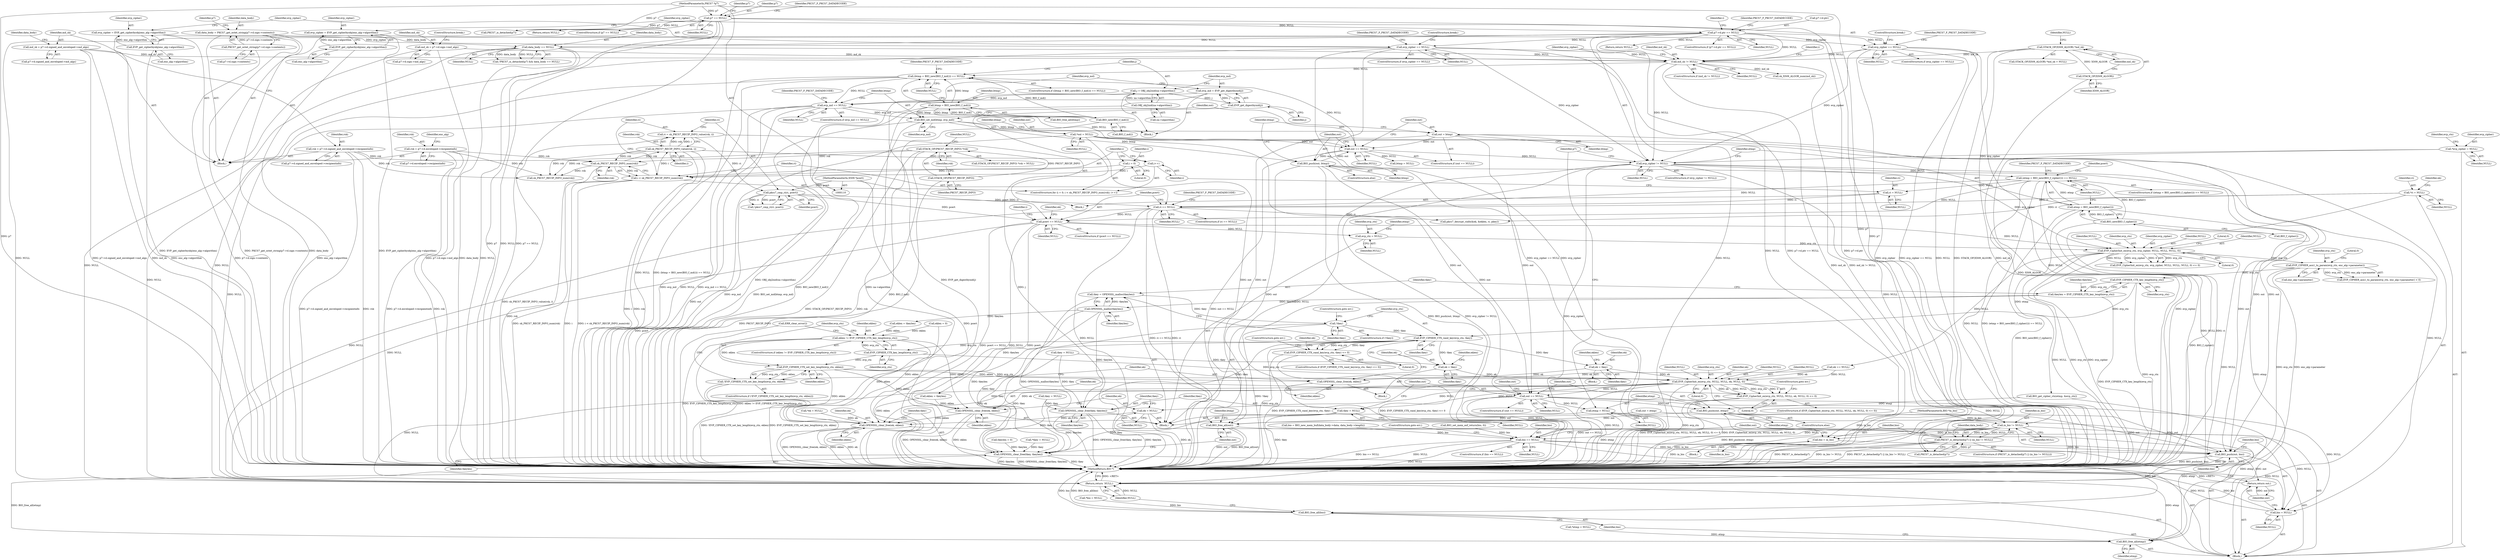digraph "0_openssl_59302b600e8d5b77ef144e447bb046fd7ab72686@API" {
"1000567" [label="(Call,tkey = OPENSSL_malloc(tkeylen))"];
"1000569" [label="(Call,OPENSSL_malloc(tkeylen))"];
"1000563" [label="(Call,tkeylen = EVP_CIPHER_CTX_key_length(evp_ctx))"];
"1000565" [label="(Call,EVP_CIPHER_CTX_key_length(evp_ctx))"];
"1000556" [label="(Call,EVP_CIPHER_asn1_to_param(evp_ctx, enc_alg->parameter))"];
"1000545" [label="(Call,EVP_CipherInit_ex(evp_ctx, evp_cipher, NULL, NULL, NULL, 0))"];
"1000536" [label="(Call,evp_ctx = NULL)"];
"1000490" [label="(Call,pcert == NULL)"];
"1000473" [label="(Call,pkcs7_cmp_ri(ri, pcert))"];
"1000466" [label="(Call,ri = sk_PKCS7_RECIP_INFO_value(rsk, i))"];
"1000468" [label="(Call,sk_PKCS7_RECIP_INFO_value(rsk, i))"];
"1000461" [label="(Call,sk_PKCS7_RECIP_INFO_num(rsk))"];
"1000314" [label="(Call,rsk = p7->d.enveloped->recipientinfo)"];
"1000159" [label="(Call,STACK_OF(PKCS7_RECIP_INFO) *rsk)"];
"1000160" [label="(Call,STACK_OF(PKCS7_RECIP_INFO))"];
"1000257" [label="(Call,rsk = p7->d.signed_and_enveloped->recipientinfo)"];
"1000459" [label="(Call,i < sk_PKCS7_RECIP_INFO_num(rsk))"];
"1000456" [label="(Call,i = 0)"];
"1000463" [label="(Call,i++)"];
"1000114" [label="(MethodParameterIn,X509 *pcert)"];
"1000481" [label="(Call,ri == NULL)"];
"1000165" [label="(Call,*ri = NULL)"];
"1000477" [label="(Call,ri = NULL)"];
"1000441" [label="(Call,(etmp = BIO_new(BIO_f_cipher())) == NULL)"];
"1000442" [label="(Call,etmp = BIO_new(BIO_f_cipher()))"];
"1000444" [label="(Call,BIO_new(BIO_f_cipher()))"];
"1000436" [label="(Call,evp_cipher != NULL)"];
"1000141" [label="(Call,*evp_cipher = NULL)"];
"1000304" [label="(Call,evp_cipher == NULL)"];
"1000297" [label="(Call,evp_cipher = EVP_get_cipherbyobj(enc_alg->algorithm))"];
"1000299" [label="(Call,EVP_get_cipherbyobj(enc_alg->algorithm))"];
"1000195" [label="(Call,p7->d.ptr == NULL)"];
"1000185" [label="(Call,p7 == NULL)"];
"1000111" [label="(MethodParameterIn,PKCS7 *p7)"];
"1000352" [label="(Call,evp_cipher == NULL)"];
"1000345" [label="(Call,evp_cipher = EVP_get_cipherbyobj(enc_alg->algorithm))"];
"1000347" [label="(Call,EVP_get_cipherbyobj(enc_alg->algorithm))"];
"1000367" [label="(Call,md_sk != NULL)"];
"1000266" [label="(Call,md_sk = p7->d.signed_and_enveloped->md_algs)"];
"1000153" [label="(Call,STACK_OF(X509_ALGOR) *md_sk)"];
"1000154" [label="(Call,STACK_OF(X509_ALGOR))"];
"1000246" [label="(Call,md_sk = p7->d.sign->md_algs)"];
"1000238" [label="(Call,data_body == NULL)"];
"1000223" [label="(Call,data_body = PKCS7_get_octet_string(p7->d.sign->contents))"];
"1000225" [label="(Call,PKCS7_get_octet_string(p7->d.sign->contents))"];
"1000422" [label="(Call,out == NULL)"];
"1000425" [label="(Call,out = btmp)"];
"1000418" [label="(Call,BIO_set_md(btmp, evp_md))"];
"1000389" [label="(Call,btmp = BIO_new(BIO_f_md()))"];
"1000391" [label="(Call,BIO_new(BIO_f_md()))"];
"1000410" [label="(Call,evp_md == NULL)"];
"1000405" [label="(Call,evp_md = EVP_get_digestbynid(j))"];
"1000407" [label="(Call,EVP_get_digestbynid(j))"];
"1000399" [label="(Call,j = OBJ_obj2nid(xa->algorithm))"];
"1000401" [label="(Call,OBJ_obj2nid(xa->algorithm))"];
"1000388" [label="(Call,(btmp = BIO_new(BIO_f_md())) == NULL)"];
"1000119" [label="(Call,*out = NULL)"];
"1000429" [label="(Call,BIO_push(out, btmp))"];
"1000572" [label="(Call,!tkey)"];
"1000577" [label="(Call,EVP_CIPHER_CTX_rand_key(evp_ctx, tkey))"];
"1000576" [label="(Call,EVP_CIPHER_CTX_rand_key(evp_ctx, tkey) <= 0)"];
"1000587" [label="(Call,ek = tkey)"];
"1000608" [label="(Call,OPENSSL_clear_free(ek, eklen))"];
"1000623" [label="(Call,EVP_CipherInit_ex(evp_ctx, NULL, NULL, ek, NULL, 0))"];
"1000622" [label="(Call,EVP_CipherInit_ex(evp_ctx, NULL, NULL, ek, NULL, 0) <= 0)"];
"1000632" [label="(Call,OPENSSL_clear_free(ek, eklen))"];
"1000709" [label="(Call,OPENSSL_clear_free(ek, eklen))"];
"1000635" [label="(Call,ek = NULL)"];
"1000641" [label="(Call,tkey = NULL)"];
"1000712" [label="(Call,OPENSSL_clear_free(tkey, tkeylen))"];
"1000645" [label="(Call,out == NULL)"];
"1000652" [label="(Call,BIO_push(out, etmp))"];
"1000700" [label="(Call,BIO_push(out, bio))"];
"1000706" [label="(Return,return out;)"];
"1000715" [label="(Call,BIO_free_all(out))"];
"1000655" [label="(Call,etmp = NULL)"];
"1000719" [label="(Call,BIO_free_all(etmp))"];
"1000662" [label="(Call,in_bio != NULL)"];
"1000659" [label="(Call,PKCS7_is_detached(p7) || (in_bio != NULL))"];
"1000666" [label="(Call,bio = in_bio)"];
"1000696" [label="(Call,bio == NULL)"];
"1000703" [label="(Call,bio = NULL)"];
"1000721" [label="(Call,BIO_free_all(bio))"];
"1000723" [label="(Return,return  NULL;)"];
"1000599" [label="(Call,EVP_CIPHER_CTX_key_length(evp_ctx))"];
"1000597" [label="(Call,eklen != EVP_CIPHER_CTX_key_length(evp_ctx))"];
"1000604" [label="(Call,EVP_CIPHER_CTX_set_key_length(evp_ctx, eklen))"];
"1000603" [label="(Call,!EVP_CIPHER_CTX_set_key_length(evp_ctx, eklen))"];
"1000611" [label="(Call,ek = tkey)"];
"1000638" [label="(Call,OPENSSL_clear_free(tkey, tkeylen))"];
"1000572" [label="(Call,!tkey)"];
"1000564" [label="(Identifier,tkeylen)"];
"1000714" [label="(Identifier,tkeylen)"];
"1000467" [label="(Identifier,ri)"];
"1000717" [label="(Call,BIO_free_all(btmp))"];
"1000486" [label="(Identifier,PKCS7_F_PKCS7_DATADECODE)"];
"1000445" [label="(Call,BIO_f_cipher())"];
"1000464" [label="(Identifier,i)"];
"1000315" [label="(Identifier,rsk)"];
"1000462" [label="(Identifier,rsk)"];
"1000258" [label="(Identifier,rsk)"];
"1000711" [label="(Identifier,eklen)"];
"1000646" [label="(Identifier,out)"];
"1000314" [label="(Call,rsk = p7->d.enveloped->recipientinfo)"];
"1000186" [label="(Identifier,p7)"];
"1000257" [label="(Call,rsk = p7->d.signed_and_enveloped->recipientinfo)"];
"1000422" [label="(Call,out == NULL)"];
"1000610" [label="(Identifier,eklen)"];
"1000373" [label="(Identifier,i)"];
"1000381" [label="(Block,)"];
"1000652" [label="(Call,BIO_push(out, etmp))"];
"1000661" [label="(Identifier,p7)"];
"1000696" [label="(Call,bio == NULL)"];
"1000141" [label="(Call,*evp_cipher = NULL)"];
"1000181" [label="(Call,tkeylen = 0)"];
"1000695" [label="(ControlStructure,if (bio == NULL))"];
"1000156" [label="(Identifier,md_sk)"];
"1000468" [label="(Call,sk_PKCS7_RECIP_INFO_value(rsk, i))"];
"1000636" [label="(Identifier,ek)"];
"1000479" [label="(Identifier,NULL)"];
"1000609" [label="(Identifier,ek)"];
"1000390" [label="(Identifier,btmp)"];
"1000548" [label="(Identifier,NULL)"];
"1000346" [label="(Identifier,evp_cipher)"];
"1000591" [label="(Identifier,eklen)"];
"1000460" [label="(Identifier,i)"];
"1000441" [label="(Call,(etmp = BIO_new(BIO_f_cipher())) == NULL)"];
"1000146" [label="(Identifier,evp_ctx)"];
"1000124" [label="(Identifier,btmp)"];
"1000664" [label="(Identifier,NULL)"];
"1000410" [label="(Call,evp_md == NULL)"];
"1000240" [label="(Identifier,NULL)"];
"1000402" [label="(Call,xa->algorithm)"];
"1000608" [label="(Call,OPENSSL_clear_free(ek, eklen))"];
"1000573" [label="(Identifier,tkey)"];
"1000461" [label="(Call,sk_PKCS7_RECIP_INFO_num(rsk))"];
"1000635" [label="(Call,ek = NULL)"];
"1000162" [label="(Identifier,rsk)"];
"1000724" [label="(Identifier,NULL)"];
"1000304" [label="(Call,evp_cipher == NULL)"];
"1000470" [label="(Identifier,i)"];
"1000620" [label="(Call,ERR_clear_error())"];
"1000587" [label="(Call,ek = tkey)"];
"1000426" [label="(Identifier,out)"];
"1000195" [label="(Call,p7->d.ptr == NULL)"];
"1000578" [label="(Identifier,evp_ctx)"];
"1000634" [label="(Identifier,eklen)"];
"1000115" [label="(Block,)"];
"1000537" [label="(Identifier,evp_ctx)"];
"1000154" [label="(Call,STACK_OF(X509_ALGOR))"];
"1000306" [label="(Identifier,NULL)"];
"1000463" [label="(Call,i++)"];
"1000571" [label="(ControlStructure,if (!tkey))"];
"1000114" [label="(MethodParameterIn,X509 *pcert)"];
"1000170" [label="(Identifier,ek)"];
"1000639" [label="(Identifier,tkey)"];
"1000647" [label="(Identifier,NULL)"];
"1000209" [label="(Identifier,i)"];
"1000234" [label="(Call,!PKCS7_is_detached(p7) && data_body == NULL)"];
"1000431" [label="(Identifier,btmp)"];
"1000709" [label="(Call,OPENSSL_clear_free(ek, eklen))"];
"1000581" [label="(ControlStructure,goto err;)"];
"1000352" [label="(Call,evp_cipher == NULL)"];
"1000236" [label="(Call,PKCS7_is_detached(p7))"];
"1000640" [label="(Identifier,tkeylen)"];
"1000456" [label="(Call,i = 0)"];
"1000568" [label="(Identifier,tkey)"];
"1000637" [label="(Identifier,NULL)"];
"1000597" [label="(Call,eklen != EVP_CIPHER_CTX_key_length(evp_ctx))"];
"1000247" [label="(Identifier,md_sk)"];
"1000649" [label="(Identifier,out)"];
"1000617" [label="(Call,tkey = NULL)"];
"1000401" [label="(Call,OBJ_obj2nid(xa->algorithm))"];
"1000473" [label="(Call,pkcs7_cmp_ri(ri, pcert))"];
"1000593" [label="(Call,tkey = NULL)"];
"1000700" [label="(Call,BIO_push(out, bio))"];
"1000367" [label="(Call,md_sk != NULL)"];
"1000446" [label="(Identifier,NULL)"];
"1000143" [label="(Identifier,NULL)"];
"1000297" [label="(Call,evp_cipher = EVP_get_cipherbyobj(enc_alg->algorithm))"];
"1000167" [label="(Identifier,NULL)"];
"1000120" [label="(Identifier,out)"];
"1000496" [label="(Identifier,i)"];
"1000483" [label="(Identifier,NULL)"];
"1000177" [label="(Call,eklen = 0)"];
"1000603" [label="(Call,!EVP_CIPHER_CTX_set_key_length(evp_ctx, eklen))"];
"1000206" [label="(Return,return NULL;)"];
"1000653" [label="(Identifier,out)"];
"1000458" [label="(Literal,0)"];
"1000248" [label="(Call,p7->d.sign->md_algs)"];
"1000605" [label="(Identifier,evp_ctx)"];
"1000443" [label="(Identifier,etmp)"];
"1000453" [label="(Identifier,pcert)"];
"1000719" [label="(Call,BIO_free_all(etmp))"];
"1000712" [label="(Call,OPENSSL_clear_free(tkey, tkeylen))"];
"1000432" [label="(Call,btmp = NULL)"];
"1000161" [label="(Identifier,PKCS7_RECIP_INFO)"];
"1000546" [label="(Identifier,evp_ctx)"];
"1000142" [label="(Identifier,evp_cipher)"];
"1000119" [label="(Call,*out = NULL)"];
"1000457" [label="(Identifier,i)"];
"1000406" [label="(Identifier,evp_md)"];
"1000309" [label="(Identifier,PKCS7_F_PKCS7_DATADECODE)"];
"1000160" [label="(Call,STACK_OF(PKCS7_RECIP_INFO))"];
"1000575" [label="(ControlStructure,if (EVP_CIPHER_CTX_rand_key(evp_ctx, tkey) <= 0))"];
"1000492" [label="(Identifier,NULL)"];
"1000626" [label="(Identifier,NULL)"];
"1000631" [label="(ControlStructure,goto err;)"];
"1000477" [label="(Call,ri = NULL)"];
"1000169" [label="(Call,*ek = NULL)"];
"1000557" [label="(Identifier,evp_ctx)"];
"1000707" [label="(Identifier,out)"];
"1000489" [label="(ControlStructure,if (pcert == NULL))"];
"1000544" [label="(Call,EVP_CipherInit_ex(evp_ctx, evp_cipher, NULL, NULL, NULL, 0) <= 0)"];
"1000433" [label="(Identifier,btmp)"];
"1000588" [label="(Identifier,ek)"];
"1000725" [label="(MethodReturn,BIO *)"];
"1000423" [label="(Identifier,out)"];
"1000407" [label="(Call,EVP_get_digestbynid(j))"];
"1000428" [label="(ControlStructure,else)"];
"1000400" [label="(Identifier,j)"];
"1000702" [label="(Identifier,bio)"];
"1000226" [label="(Call,p7->d.sign->contents)"];
"1000438" [label="(Identifier,NULL)"];
"1000547" [label="(Identifier,evp_cipher)"];
"1000614" [label="(Call,eklen = tkeylen)"];
"1000192" [label="(Return,return NULL;)"];
"1000642" [label="(Identifier,tkey)"];
"1000644" [label="(ControlStructure,if (out == NULL))"];
"1000558" [label="(Call,enc_alg->parameter)"];
"1000607" [label="(Block,)"];
"1000703" [label="(Call,bio = NULL)"];
"1000405" [label="(Call,evp_md = EVP_get_digestbynid(j))"];
"1000598" [label="(Identifier,eklen)"];
"1000624" [label="(Identifier,evp_ctx)"];
"1000351" [label="(ControlStructure,if (evp_cipher == NULL))"];
"1000425" [label="(Call,out = btmp)"];
"1000648" [label="(Call,out = etmp)"];
"1000436" [label="(Call,evp_cipher != NULL)"];
"1000444" [label="(Call,BIO_new(BIO_f_cipher()))"];
"1000348" [label="(Call,enc_alg->algorithm)"];
"1000658" [label="(ControlStructure,if (PKCS7_is_detached(p7) || (in_bio != NULL)))"];
"1000482" [label="(Identifier,ri)"];
"1000387" [label="(ControlStructure,if ((btmp = BIO_new(BIO_f_md())) == NULL))"];
"1000677" [label="(Call,bio = BIO_new_mem_buf(data_body->data, data_body->length))"];
"1000721" [label="(Call,BIO_free_all(bio))"];
"1000437" [label="(Identifier,evp_cipher)"];
"1000224" [label="(Identifier,data_body)"];
"1000490" [label="(Call,pcert == NULL)"];
"1000427" [label="(Identifier,btmp)"];
"1000491" [label="(Identifier,pcert)"];
"1000475" [label="(Identifier,pcert)"];
"1000345" [label="(Call,evp_cipher = EVP_get_cipherbyobj(enc_alg->algorithm))"];
"1000586" [label="(Block,)"];
"1000710" [label="(Identifier,ek)"];
"1000602" [label="(ControlStructure,if (!EVP_CIPHER_CTX_set_key_length(evp_ctx, eklen)))"];
"1000366" [label="(ControlStructure,if (md_sk != NULL))"];
"1000540" [label="(Identifier,etmp)"];
"1000360" [label="(ControlStructure,break;)"];
"1000622" [label="(Call,EVP_CipherInit_ex(evp_ctx, NULL, NULL, ek, NULL, 0) <= 0)"];
"1000666" [label="(Call,bio = in_bio)"];
"1000629" [label="(Literal,0)"];
"1000545" [label="(Call,EVP_CipherInit_ex(evp_ctx, evp_cipher, NULL, NULL, NULL, 0))"];
"1000600" [label="(Identifier,evp_ctx)"];
"1000303" [label="(ControlStructure,if (evp_cipher == NULL))"];
"1000157" [label="(Identifier,NULL)"];
"1000155" [label="(Identifier,X509_ALGOR)"];
"1000111" [label="(MethodParameterIn,PKCS7 *p7)"];
"1000204" [label="(Identifier,PKCS7_F_PKCS7_DATADECODE)"];
"1000604" [label="(Call,EVP_CIPHER_CTX_set_key_length(evp_ctx, eklen))"];
"1000305" [label="(Identifier,evp_cipher)"];
"1000190" [label="(Identifier,PKCS7_F_PKCS7_DATADECODE)"];
"1000474" [label="(Identifier,ri)"];
"1000480" [label="(ControlStructure,if (ri == NULL))"];
"1000538" [label="(Identifier,NULL)"];
"1000574" [label="(ControlStructure,goto err;)"];
"1000536" [label="(Call,evp_ctx = NULL)"];
"1000465" [label="(Block,)"];
"1000449" [label="(Identifier,PKCS7_F_PKCS7_DATADECODE)"];
"1000722" [label="(Identifier,bio)"];
"1000354" [label="(Identifier,NULL)"];
"1000299" [label="(Call,EVP_get_cipherbyobj(enc_alg->algorithm))"];
"1000393" [label="(Identifier,NULL)"];
"1000409" [label="(ControlStructure,if (evp_md == NULL))"];
"1000611" [label="(Call,ek = tkey)"];
"1000300" [label="(Call,enc_alg->algorithm)"];
"1000153" [label="(Call,STACK_OF(X509_ALGOR) *md_sk)"];
"1000621" [label="(ControlStructure,if (EVP_CipherInit_ex(evp_ctx, NULL, NULL, ek, NULL, 0) <= 0))"];
"1000656" [label="(Identifier,etmp)"];
"1000131" [label="(Call,*bio = NULL)"];
"1000567" [label="(Call,tkey = OPENSSL_malloc(tkeylen))"];
"1000539" [label="(Call,BIO_get_cipher_ctx(etmp, &evp_ctx))"];
"1000706" [label="(Return,return out;)"];
"1000421" [label="(ControlStructure,if (out == NULL))"];
"1000549" [label="(Identifier,NULL)"];
"1000127" [label="(Call,*etmp = NULL)"];
"1000699" [label="(ControlStructure,goto err;)"];
"1000613" [label="(Identifier,tkey)"];
"1000623" [label="(Call,EVP_CipherInit_ex(evp_ctx, NULL, NULL, ek, NULL, 0))"];
"1000655" [label="(Call,etmp = NULL)"];
"1000563" [label="(Call,tkeylen = EVP_CIPHER_CTX_key_length(evp_ctx))"];
"1000713" [label="(Identifier,tkey)"];
"1000347" [label="(Call,EVP_get_cipherbyobj(enc_alg->algorithm))"];
"1000665" [label="(Block,)"];
"1000692" [label="(Call,BIO_set_mem_eof_return(bio, 0))"];
"1000268" [label="(Call,p7->d.signed_and_enveloped->md_algs)"];
"1000368" [label="(Identifier,md_sk)"];
"1000408" [label="(Identifier,j)"];
"1000704" [label="(Identifier,bio)"];
"1000152" [label="(Call,STACK_OF(X509_ALGOR) *md_sk = NULL)"];
"1000715" [label="(Call,BIO_free_all(out))"];
"1000420" [label="(Identifier,evp_md)"];
"1000276" [label="(Identifier,data_body)"];
"1000657" [label="(Identifier,NULL)"];
"1000705" [label="(Identifier,NULL)"];
"1000663" [label="(Identifier,in_bio)"];
"1000259" [label="(Call,p7->d.signed_and_enveloped->recipientinfo)"];
"1000158" [label="(Call,STACK_OF(PKCS7_RECIP_INFO) *rsk = NULL)"];
"1000662" [label="(Call,in_bio != NULL)"];
"1000389" [label="(Call,btmp = BIO_new(BIO_f_md()))"];
"1000121" [label="(Identifier,NULL)"];
"1000579" [label="(Identifier,tkey)"];
"1000697" [label="(Identifier,bio)"];
"1000324" [label="(Identifier,enc_alg)"];
"1000569" [label="(Call,OPENSSL_malloc(tkeylen))"];
"1000369" [label="(Identifier,NULL)"];
"1000392" [label="(Call,BIO_f_md())"];
"1000612" [label="(Identifier,ek)"];
"1000439" [label="(Block,)"];
"1000481" [label="(Call,ri == NULL)"];
"1000641" [label="(Call,tkey = NULL)"];
"1000166" [label="(Identifier,ri)"];
"1000667" [label="(Identifier,bio)"];
"1000388" [label="(Call,(btmp = BIO_new(BIO_f_md())) == NULL)"];
"1000674" [label="(Identifier,data_body)"];
"1000596" [label="(ControlStructure,if (eklen != EVP_CIPHER_CTX_key_length(evp_ctx)))"];
"1000198" [label="(Identifier,p7)"];
"1000196" [label="(Call,p7->d.ptr)"];
"1000316" [label="(Call,p7->d.enveloped->recipientinfo)"];
"1000500" [label="(Call,sk_PKCS7_RECIP_INFO_num(rsk))"];
"1000526" [label="(Call,pkcs7_decrypt_rinfo(&ek, &eklen, ri, pkey))"];
"1000221" [label="(Block,)"];
"1000570" [label="(Identifier,tkeylen)"];
"1000267" [label="(Identifier,md_sk)"];
"1000246" [label="(Call,md_sk = p7->d.sign->md_algs)"];
"1000633" [label="(Identifier,ek)"];
"1000411" [label="(Identifier,evp_md)"];
"1000718" [label="(Identifier,btmp)"];
"1000643" [label="(Identifier,NULL)"];
"1000577" [label="(Call,EVP_CIPHER_CTX_rand_key(evp_ctx, tkey))"];
"1000552" [label="(Literal,0)"];
"1000424" [label="(Identifier,NULL)"];
"1000223" [label="(Call,data_body = PKCS7_get_octet_string(p7->d.sign->contents))"];
"1000194" [label="(ControlStructure,if (p7->d.ptr == NULL))"];
"1000576" [label="(Call,EVP_CIPHER_CTX_rand_key(evp_ctx, tkey) <= 0)"];
"1000478" [label="(Identifier,ri)"];
"1000584" [label="(Identifier,ek)"];
"1000627" [label="(Identifier,ek)"];
"1000628" [label="(Identifier,NULL)"];
"1000225" [label="(Call,PKCS7_get_octet_string(p7->d.sign->contents))"];
"1000565" [label="(Call,EVP_CIPHER_CTX_key_length(evp_ctx))"];
"1000660" [label="(Call,PKCS7_is_detached(p7))"];
"1000701" [label="(Identifier,out)"];
"1000165" [label="(Call,*ri = NULL)"];
"1000466" [label="(Call,ri = sk_PKCS7_RECIP_INFO_value(rsk, i))"];
"1000698" [label="(Identifier,NULL)"];
"1000113" [label="(MethodParameterIn,BIO *in_bio)"];
"1000184" [label="(ControlStructure,if (p7 == NULL))"];
"1000353" [label="(Identifier,evp_cipher)"];
"1000418" [label="(Call,BIO_set_md(btmp, evp_md))"];
"1000716" [label="(Identifier,out)"];
"1000589" [label="(Identifier,tkey)"];
"1000298" [label="(Identifier,evp_cipher)"];
"1000561" [label="(Literal,0)"];
"1000312" [label="(ControlStructure,break;)"];
"1000391" [label="(Call,BIO_new(BIO_f_md()))"];
"1000419" [label="(Identifier,btmp)"];
"1000237" [label="(Identifier,p7)"];
"1000396" [label="(Identifier,PKCS7_F_PKCS7_DATADECODE)"];
"1000266" [label="(Call,md_sk = p7->d.signed_and_enveloped->md_algs)"];
"1000638" [label="(Call,OPENSSL_clear_free(tkey, tkeylen))"];
"1000556" [label="(Call,EVP_CIPHER_asn1_to_param(evp_ctx, enc_alg->parameter))"];
"1000472" [label="(Call,!pkcs7_cmp_ri(ri, pcert))"];
"1000159" [label="(Call,STACK_OF(PKCS7_RECIP_INFO) *rsk)"];
"1000187" [label="(Identifier,NULL)"];
"1000632" [label="(Call,OPENSSL_clear_free(ek, eklen))"];
"1000377" [label="(Call,sk_X509_ALGOR_num(md_sk))"];
"1000630" [label="(Literal,0)"];
"1000255" [label="(ControlStructure,break;)"];
"1000659" [label="(Call,PKCS7_is_detached(p7) || (in_bio != NULL))"];
"1000429" [label="(Call,BIO_push(out, btmp))"];
"1000163" [label="(Identifier,NULL)"];
"1000580" [label="(Literal,0)"];
"1000723" [label="(Return,return  NULL;)"];
"1000551" [label="(Literal,0)"];
"1000528" [label="(Identifier,ek)"];
"1000201" [label="(Identifier,NULL)"];
"1000238" [label="(Call,data_body == NULL)"];
"1000645" [label="(Call,out == NULL)"];
"1000399" [label="(Call,j = OBJ_obj2nid(xa->algorithm))"];
"1000430" [label="(Identifier,out)"];
"1000550" [label="(Identifier,NULL)"];
"1000625" [label="(Identifier,NULL)"];
"1000654" [label="(Identifier,etmp)"];
"1000412" [label="(Identifier,NULL)"];
"1000469" [label="(Identifier,rsk)"];
"1000455" [label="(ControlStructure,for (i = 0; i < sk_PKCS7_RECIP_INFO_num(rsk); i++))"];
"1000440" [label="(ControlStructure,if ((etmp = BIO_new(BIO_f_cipher())) == NULL))"];
"1000357" [label="(Identifier,PKCS7_F_PKCS7_DATADECODE)"];
"1000566" [label="(Identifier,evp_ctx)"];
"1000599" [label="(Call,EVP_CIPHER_CTX_key_length(evp_ctx))"];
"1000173" [label="(Call,*tkey = NULL)"];
"1000459" [label="(Call,i < sk_PKCS7_RECIP_INFO_num(rsk))"];
"1000415" [label="(Identifier,PKCS7_F_PKCS7_DATADECODE)"];
"1000442" [label="(Call,etmp = BIO_new(BIO_f_cipher()))"];
"1000185" [label="(Call,p7 == NULL)"];
"1000651" [label="(ControlStructure,else)"];
"1000668" [label="(Identifier,in_bio)"];
"1000606" [label="(Identifier,eklen)"];
"1000435" [label="(ControlStructure,if (evp_cipher != NULL))"];
"1000583" [label="(Call,ek == NULL)"];
"1000239" [label="(Identifier,data_body)"];
"1000590" [label="(Call,eklen = tkeylen)"];
"1000555" [label="(Call,EVP_CIPHER_asn1_to_param(evp_ctx, enc_alg->parameter) < 0)"];
"1000615" [label="(Identifier,eklen)"];
"1000720" [label="(Identifier,etmp)"];
"1000567" -> "1000439"  [label="AST: "];
"1000567" -> "1000569"  [label="CFG: "];
"1000568" -> "1000567"  [label="AST: "];
"1000569" -> "1000567"  [label="AST: "];
"1000573" -> "1000567"  [label="CFG: "];
"1000567" -> "1000725"  [label="DDG: OPENSSL_malloc(tkeylen)"];
"1000569" -> "1000567"  [label="DDG: tkeylen"];
"1000567" -> "1000572"  [label="DDG: tkey"];
"1000569" -> "1000570"  [label="CFG: "];
"1000570" -> "1000569"  [label="AST: "];
"1000563" -> "1000569"  [label="DDG: tkeylen"];
"1000569" -> "1000590"  [label="DDG: tkeylen"];
"1000569" -> "1000614"  [label="DDG: tkeylen"];
"1000569" -> "1000638"  [label="DDG: tkeylen"];
"1000569" -> "1000712"  [label="DDG: tkeylen"];
"1000563" -> "1000439"  [label="AST: "];
"1000563" -> "1000565"  [label="CFG: "];
"1000564" -> "1000563"  [label="AST: "];
"1000565" -> "1000563"  [label="AST: "];
"1000568" -> "1000563"  [label="CFG: "];
"1000563" -> "1000725"  [label="DDG: EVP_CIPHER_CTX_key_length(evp_ctx)"];
"1000565" -> "1000563"  [label="DDG: evp_ctx"];
"1000565" -> "1000566"  [label="CFG: "];
"1000566" -> "1000565"  [label="AST: "];
"1000565" -> "1000725"  [label="DDG: evp_ctx"];
"1000556" -> "1000565"  [label="DDG: evp_ctx"];
"1000565" -> "1000577"  [label="DDG: evp_ctx"];
"1000556" -> "1000555"  [label="AST: "];
"1000556" -> "1000558"  [label="CFG: "];
"1000557" -> "1000556"  [label="AST: "];
"1000558" -> "1000556"  [label="AST: "];
"1000561" -> "1000556"  [label="CFG: "];
"1000556" -> "1000725"  [label="DDG: evp_ctx"];
"1000556" -> "1000725"  [label="DDG: enc_alg->parameter"];
"1000556" -> "1000555"  [label="DDG: evp_ctx"];
"1000556" -> "1000555"  [label="DDG: enc_alg->parameter"];
"1000545" -> "1000556"  [label="DDG: evp_ctx"];
"1000545" -> "1000544"  [label="AST: "];
"1000545" -> "1000551"  [label="CFG: "];
"1000546" -> "1000545"  [label="AST: "];
"1000547" -> "1000545"  [label="AST: "];
"1000548" -> "1000545"  [label="AST: "];
"1000549" -> "1000545"  [label="AST: "];
"1000550" -> "1000545"  [label="AST: "];
"1000551" -> "1000545"  [label="AST: "];
"1000552" -> "1000545"  [label="CFG: "];
"1000545" -> "1000725"  [label="DDG: NULL"];
"1000545" -> "1000725"  [label="DDG: evp_ctx"];
"1000545" -> "1000725"  [label="DDG: evp_cipher"];
"1000545" -> "1000544"  [label="DDG: evp_ctx"];
"1000545" -> "1000544"  [label="DDG: NULL"];
"1000545" -> "1000544"  [label="DDG: evp_cipher"];
"1000545" -> "1000544"  [label="DDG: 0"];
"1000536" -> "1000545"  [label="DDG: evp_ctx"];
"1000436" -> "1000545"  [label="DDG: evp_cipher"];
"1000490" -> "1000545"  [label="DDG: NULL"];
"1000545" -> "1000583"  [label="DDG: NULL"];
"1000545" -> "1000723"  [label="DDG: NULL"];
"1000536" -> "1000439"  [label="AST: "];
"1000536" -> "1000538"  [label="CFG: "];
"1000537" -> "1000536"  [label="AST: "];
"1000538" -> "1000536"  [label="AST: "];
"1000540" -> "1000536"  [label="CFG: "];
"1000490" -> "1000536"  [label="DDG: NULL"];
"1000490" -> "1000489"  [label="AST: "];
"1000490" -> "1000492"  [label="CFG: "];
"1000491" -> "1000490"  [label="AST: "];
"1000492" -> "1000490"  [label="AST: "];
"1000496" -> "1000490"  [label="CFG: "];
"1000528" -> "1000490"  [label="CFG: "];
"1000490" -> "1000725"  [label="DDG: pcert"];
"1000490" -> "1000725"  [label="DDG: pcert == NULL"];
"1000490" -> "1000725"  [label="DDG: NULL"];
"1000473" -> "1000490"  [label="DDG: pcert"];
"1000114" -> "1000490"  [label="DDG: pcert"];
"1000481" -> "1000490"  [label="DDG: NULL"];
"1000441" -> "1000490"  [label="DDG: NULL"];
"1000490" -> "1000723"  [label="DDG: NULL"];
"1000473" -> "1000472"  [label="AST: "];
"1000473" -> "1000475"  [label="CFG: "];
"1000474" -> "1000473"  [label="AST: "];
"1000475" -> "1000473"  [label="AST: "];
"1000472" -> "1000473"  [label="CFG: "];
"1000473" -> "1000725"  [label="DDG: pcert"];
"1000473" -> "1000472"  [label="DDG: ri"];
"1000473" -> "1000472"  [label="DDG: pcert"];
"1000466" -> "1000473"  [label="DDG: ri"];
"1000114" -> "1000473"  [label="DDG: pcert"];
"1000473" -> "1000481"  [label="DDG: ri"];
"1000466" -> "1000465"  [label="AST: "];
"1000466" -> "1000468"  [label="CFG: "];
"1000467" -> "1000466"  [label="AST: "];
"1000468" -> "1000466"  [label="AST: "];
"1000474" -> "1000466"  [label="CFG: "];
"1000466" -> "1000725"  [label="DDG: sk_PKCS7_RECIP_INFO_value(rsk, i)"];
"1000468" -> "1000466"  [label="DDG: rsk"];
"1000468" -> "1000466"  [label="DDG: i"];
"1000468" -> "1000470"  [label="CFG: "];
"1000469" -> "1000468"  [label="AST: "];
"1000470" -> "1000468"  [label="AST: "];
"1000468" -> "1000725"  [label="DDG: rsk"];
"1000468" -> "1000725"  [label="DDG: i"];
"1000468" -> "1000461"  [label="DDG: rsk"];
"1000468" -> "1000463"  [label="DDG: i"];
"1000461" -> "1000468"  [label="DDG: rsk"];
"1000459" -> "1000468"  [label="DDG: i"];
"1000468" -> "1000500"  [label="DDG: rsk"];
"1000461" -> "1000459"  [label="AST: "];
"1000461" -> "1000462"  [label="CFG: "];
"1000462" -> "1000461"  [label="AST: "];
"1000459" -> "1000461"  [label="CFG: "];
"1000461" -> "1000725"  [label="DDG: rsk"];
"1000461" -> "1000459"  [label="DDG: rsk"];
"1000314" -> "1000461"  [label="DDG: rsk"];
"1000159" -> "1000461"  [label="DDG: rsk"];
"1000257" -> "1000461"  [label="DDG: rsk"];
"1000461" -> "1000500"  [label="DDG: rsk"];
"1000314" -> "1000221"  [label="AST: "];
"1000314" -> "1000316"  [label="CFG: "];
"1000315" -> "1000314"  [label="AST: "];
"1000316" -> "1000314"  [label="AST: "];
"1000324" -> "1000314"  [label="CFG: "];
"1000314" -> "1000725"  [label="DDG: rsk"];
"1000314" -> "1000725"  [label="DDG: p7->d.enveloped->recipientinfo"];
"1000314" -> "1000500"  [label="DDG: rsk"];
"1000159" -> "1000158"  [label="AST: "];
"1000159" -> "1000162"  [label="CFG: "];
"1000160" -> "1000159"  [label="AST: "];
"1000162" -> "1000159"  [label="AST: "];
"1000163" -> "1000159"  [label="CFG: "];
"1000159" -> "1000725"  [label="DDG: STACK_OF(PKCS7_RECIP_INFO)"];
"1000159" -> "1000725"  [label="DDG: rsk"];
"1000160" -> "1000159"  [label="DDG: PKCS7_RECIP_INFO"];
"1000159" -> "1000500"  [label="DDG: rsk"];
"1000160" -> "1000161"  [label="CFG: "];
"1000161" -> "1000160"  [label="AST: "];
"1000162" -> "1000160"  [label="CFG: "];
"1000160" -> "1000725"  [label="DDG: PKCS7_RECIP_INFO"];
"1000257" -> "1000221"  [label="AST: "];
"1000257" -> "1000259"  [label="CFG: "];
"1000258" -> "1000257"  [label="AST: "];
"1000259" -> "1000257"  [label="AST: "];
"1000267" -> "1000257"  [label="CFG: "];
"1000257" -> "1000725"  [label="DDG: p7->d.signed_and_enveloped->recipientinfo"];
"1000257" -> "1000725"  [label="DDG: rsk"];
"1000257" -> "1000500"  [label="DDG: rsk"];
"1000459" -> "1000455"  [label="AST: "];
"1000460" -> "1000459"  [label="AST: "];
"1000467" -> "1000459"  [label="CFG: "];
"1000482" -> "1000459"  [label="CFG: "];
"1000459" -> "1000725"  [label="DDG: sk_PKCS7_RECIP_INFO_num(rsk)"];
"1000459" -> "1000725"  [label="DDG: i"];
"1000459" -> "1000725"  [label="DDG: i < sk_PKCS7_RECIP_INFO_num(rsk)"];
"1000456" -> "1000459"  [label="DDG: i"];
"1000463" -> "1000459"  [label="DDG: i"];
"1000456" -> "1000455"  [label="AST: "];
"1000456" -> "1000458"  [label="CFG: "];
"1000457" -> "1000456"  [label="AST: "];
"1000458" -> "1000456"  [label="AST: "];
"1000460" -> "1000456"  [label="CFG: "];
"1000463" -> "1000455"  [label="AST: "];
"1000463" -> "1000464"  [label="CFG: "];
"1000464" -> "1000463"  [label="AST: "];
"1000460" -> "1000463"  [label="CFG: "];
"1000114" -> "1000110"  [label="AST: "];
"1000114" -> "1000725"  [label="DDG: pcert"];
"1000481" -> "1000480"  [label="AST: "];
"1000481" -> "1000483"  [label="CFG: "];
"1000482" -> "1000481"  [label="AST: "];
"1000483" -> "1000481"  [label="AST: "];
"1000486" -> "1000481"  [label="CFG: "];
"1000491" -> "1000481"  [label="CFG: "];
"1000481" -> "1000725"  [label="DDG: NULL"];
"1000481" -> "1000725"  [label="DDG: ri == NULL"];
"1000481" -> "1000725"  [label="DDG: ri"];
"1000165" -> "1000481"  [label="DDG: ri"];
"1000477" -> "1000481"  [label="DDG: ri"];
"1000441" -> "1000481"  [label="DDG: NULL"];
"1000481" -> "1000526"  [label="DDG: ri"];
"1000481" -> "1000723"  [label="DDG: NULL"];
"1000165" -> "1000115"  [label="AST: "];
"1000165" -> "1000167"  [label="CFG: "];
"1000166" -> "1000165"  [label="AST: "];
"1000167" -> "1000165"  [label="AST: "];
"1000170" -> "1000165"  [label="CFG: "];
"1000165" -> "1000725"  [label="DDG: ri"];
"1000165" -> "1000526"  [label="DDG: ri"];
"1000477" -> "1000465"  [label="AST: "];
"1000477" -> "1000479"  [label="CFG: "];
"1000478" -> "1000477"  [label="AST: "];
"1000479" -> "1000477"  [label="AST: "];
"1000464" -> "1000477"  [label="CFG: "];
"1000441" -> "1000477"  [label="DDG: NULL"];
"1000441" -> "1000440"  [label="AST: "];
"1000441" -> "1000446"  [label="CFG: "];
"1000442" -> "1000441"  [label="AST: "];
"1000446" -> "1000441"  [label="AST: "];
"1000449" -> "1000441"  [label="CFG: "];
"1000453" -> "1000441"  [label="CFG: "];
"1000441" -> "1000725"  [label="DDG: NULL"];
"1000441" -> "1000725"  [label="DDG: (etmp = BIO_new(BIO_f_cipher())) == NULL"];
"1000442" -> "1000441"  [label="DDG: etmp"];
"1000444" -> "1000441"  [label="DDG: BIO_f_cipher()"];
"1000436" -> "1000441"  [label="DDG: NULL"];
"1000441" -> "1000723"  [label="DDG: NULL"];
"1000442" -> "1000444"  [label="CFG: "];
"1000443" -> "1000442"  [label="AST: "];
"1000444" -> "1000442"  [label="AST: "];
"1000446" -> "1000442"  [label="CFG: "];
"1000442" -> "1000725"  [label="DDG: BIO_new(BIO_f_cipher())"];
"1000444" -> "1000442"  [label="DDG: BIO_f_cipher()"];
"1000442" -> "1000539"  [label="DDG: etmp"];
"1000442" -> "1000719"  [label="DDG: etmp"];
"1000444" -> "1000445"  [label="CFG: "];
"1000445" -> "1000444"  [label="AST: "];
"1000444" -> "1000725"  [label="DDG: BIO_f_cipher()"];
"1000436" -> "1000435"  [label="AST: "];
"1000436" -> "1000438"  [label="CFG: "];
"1000437" -> "1000436"  [label="AST: "];
"1000438" -> "1000436"  [label="AST: "];
"1000443" -> "1000436"  [label="CFG: "];
"1000661" -> "1000436"  [label="CFG: "];
"1000436" -> "1000725"  [label="DDG: evp_cipher != NULL"];
"1000436" -> "1000725"  [label="DDG: evp_cipher"];
"1000141" -> "1000436"  [label="DDG: evp_cipher"];
"1000304" -> "1000436"  [label="DDG: evp_cipher"];
"1000352" -> "1000436"  [label="DDG: evp_cipher"];
"1000367" -> "1000436"  [label="DDG: NULL"];
"1000422" -> "1000436"  [label="DDG: NULL"];
"1000436" -> "1000662"  [label="DDG: NULL"];
"1000436" -> "1000696"  [label="DDG: NULL"];
"1000436" -> "1000703"  [label="DDG: NULL"];
"1000141" -> "1000115"  [label="AST: "];
"1000141" -> "1000143"  [label="CFG: "];
"1000142" -> "1000141"  [label="AST: "];
"1000143" -> "1000141"  [label="AST: "];
"1000146" -> "1000141"  [label="CFG: "];
"1000141" -> "1000725"  [label="DDG: evp_cipher"];
"1000304" -> "1000303"  [label="AST: "];
"1000304" -> "1000306"  [label="CFG: "];
"1000305" -> "1000304"  [label="AST: "];
"1000306" -> "1000304"  [label="AST: "];
"1000309" -> "1000304"  [label="CFG: "];
"1000312" -> "1000304"  [label="CFG: "];
"1000304" -> "1000725"  [label="DDG: evp_cipher == NULL"];
"1000304" -> "1000725"  [label="DDG: evp_cipher"];
"1000304" -> "1000725"  [label="DDG: NULL"];
"1000297" -> "1000304"  [label="DDG: evp_cipher"];
"1000195" -> "1000304"  [label="DDG: NULL"];
"1000304" -> "1000367"  [label="DDG: NULL"];
"1000304" -> "1000723"  [label="DDG: NULL"];
"1000297" -> "1000221"  [label="AST: "];
"1000297" -> "1000299"  [label="CFG: "];
"1000298" -> "1000297"  [label="AST: "];
"1000299" -> "1000297"  [label="AST: "];
"1000305" -> "1000297"  [label="CFG: "];
"1000297" -> "1000725"  [label="DDG: EVP_get_cipherbyobj(enc_alg->algorithm)"];
"1000299" -> "1000297"  [label="DDG: enc_alg->algorithm"];
"1000299" -> "1000300"  [label="CFG: "];
"1000300" -> "1000299"  [label="AST: "];
"1000299" -> "1000725"  [label="DDG: enc_alg->algorithm"];
"1000195" -> "1000194"  [label="AST: "];
"1000195" -> "1000201"  [label="CFG: "];
"1000196" -> "1000195"  [label="AST: "];
"1000201" -> "1000195"  [label="AST: "];
"1000204" -> "1000195"  [label="CFG: "];
"1000209" -> "1000195"  [label="CFG: "];
"1000195" -> "1000725"  [label="DDG: NULL"];
"1000195" -> "1000725"  [label="DDG: p7->d.ptr == NULL"];
"1000195" -> "1000725"  [label="DDG: p7->d.ptr"];
"1000185" -> "1000195"  [label="DDG: NULL"];
"1000195" -> "1000206"  [label="DDG: NULL"];
"1000195" -> "1000238"  [label="DDG: NULL"];
"1000195" -> "1000352"  [label="DDG: NULL"];
"1000195" -> "1000367"  [label="DDG: NULL"];
"1000195" -> "1000723"  [label="DDG: NULL"];
"1000185" -> "1000184"  [label="AST: "];
"1000185" -> "1000187"  [label="CFG: "];
"1000186" -> "1000185"  [label="AST: "];
"1000187" -> "1000185"  [label="AST: "];
"1000190" -> "1000185"  [label="CFG: "];
"1000198" -> "1000185"  [label="CFG: "];
"1000185" -> "1000725"  [label="DDG: p7"];
"1000185" -> "1000725"  [label="DDG: NULL"];
"1000185" -> "1000725"  [label="DDG: p7 == NULL"];
"1000111" -> "1000185"  [label="DDG: p7"];
"1000185" -> "1000192"  [label="DDG: NULL"];
"1000185" -> "1000236"  [label="DDG: p7"];
"1000185" -> "1000660"  [label="DDG: p7"];
"1000111" -> "1000110"  [label="AST: "];
"1000111" -> "1000725"  [label="DDG: p7"];
"1000111" -> "1000236"  [label="DDG: p7"];
"1000111" -> "1000660"  [label="DDG: p7"];
"1000352" -> "1000351"  [label="AST: "];
"1000352" -> "1000354"  [label="CFG: "];
"1000353" -> "1000352"  [label="AST: "];
"1000354" -> "1000352"  [label="AST: "];
"1000357" -> "1000352"  [label="CFG: "];
"1000360" -> "1000352"  [label="CFG: "];
"1000352" -> "1000725"  [label="DDG: evp_cipher"];
"1000352" -> "1000725"  [label="DDG: evp_cipher == NULL"];
"1000352" -> "1000725"  [label="DDG: NULL"];
"1000345" -> "1000352"  [label="DDG: evp_cipher"];
"1000352" -> "1000367"  [label="DDG: NULL"];
"1000352" -> "1000723"  [label="DDG: NULL"];
"1000345" -> "1000221"  [label="AST: "];
"1000345" -> "1000347"  [label="CFG: "];
"1000346" -> "1000345"  [label="AST: "];
"1000347" -> "1000345"  [label="AST: "];
"1000353" -> "1000345"  [label="CFG: "];
"1000345" -> "1000725"  [label="DDG: EVP_get_cipherbyobj(enc_alg->algorithm)"];
"1000347" -> "1000345"  [label="DDG: enc_alg->algorithm"];
"1000347" -> "1000348"  [label="CFG: "];
"1000348" -> "1000347"  [label="AST: "];
"1000347" -> "1000725"  [label="DDG: enc_alg->algorithm"];
"1000367" -> "1000366"  [label="AST: "];
"1000367" -> "1000369"  [label="CFG: "];
"1000368" -> "1000367"  [label="AST: "];
"1000369" -> "1000367"  [label="AST: "];
"1000373" -> "1000367"  [label="CFG: "];
"1000437" -> "1000367"  [label="CFG: "];
"1000367" -> "1000725"  [label="DDG: md_sk"];
"1000367" -> "1000725"  [label="DDG: md_sk != NULL"];
"1000266" -> "1000367"  [label="DDG: md_sk"];
"1000153" -> "1000367"  [label="DDG: md_sk"];
"1000246" -> "1000367"  [label="DDG: md_sk"];
"1000238" -> "1000367"  [label="DDG: NULL"];
"1000367" -> "1000377"  [label="DDG: md_sk"];
"1000367" -> "1000388"  [label="DDG: NULL"];
"1000266" -> "1000221"  [label="AST: "];
"1000266" -> "1000268"  [label="CFG: "];
"1000267" -> "1000266"  [label="AST: "];
"1000268" -> "1000266"  [label="AST: "];
"1000276" -> "1000266"  [label="CFG: "];
"1000266" -> "1000725"  [label="DDG: p7->d.signed_and_enveloped->md_algs"];
"1000266" -> "1000725"  [label="DDG: md_sk"];
"1000153" -> "1000152"  [label="AST: "];
"1000153" -> "1000156"  [label="CFG: "];
"1000154" -> "1000153"  [label="AST: "];
"1000156" -> "1000153"  [label="AST: "];
"1000157" -> "1000153"  [label="CFG: "];
"1000153" -> "1000725"  [label="DDG: STACK_OF(X509_ALGOR)"];
"1000153" -> "1000725"  [label="DDG: md_sk"];
"1000154" -> "1000153"  [label="DDG: X509_ALGOR"];
"1000154" -> "1000155"  [label="CFG: "];
"1000155" -> "1000154"  [label="AST: "];
"1000156" -> "1000154"  [label="CFG: "];
"1000154" -> "1000725"  [label="DDG: X509_ALGOR"];
"1000246" -> "1000221"  [label="AST: "];
"1000246" -> "1000248"  [label="CFG: "];
"1000247" -> "1000246"  [label="AST: "];
"1000248" -> "1000246"  [label="AST: "];
"1000255" -> "1000246"  [label="CFG: "];
"1000246" -> "1000725"  [label="DDG: p7->d.sign->md_algs"];
"1000238" -> "1000234"  [label="AST: "];
"1000238" -> "1000240"  [label="CFG: "];
"1000239" -> "1000238"  [label="AST: "];
"1000240" -> "1000238"  [label="AST: "];
"1000234" -> "1000238"  [label="CFG: "];
"1000238" -> "1000725"  [label="DDG: data_body"];
"1000238" -> "1000725"  [label="DDG: NULL"];
"1000238" -> "1000234"  [label="DDG: data_body"];
"1000238" -> "1000234"  [label="DDG: NULL"];
"1000223" -> "1000238"  [label="DDG: data_body"];
"1000238" -> "1000723"  [label="DDG: NULL"];
"1000223" -> "1000221"  [label="AST: "];
"1000223" -> "1000225"  [label="CFG: "];
"1000224" -> "1000223"  [label="AST: "];
"1000225" -> "1000223"  [label="AST: "];
"1000237" -> "1000223"  [label="CFG: "];
"1000223" -> "1000725"  [label="DDG: PKCS7_get_octet_string(p7->d.sign->contents)"];
"1000223" -> "1000725"  [label="DDG: data_body"];
"1000225" -> "1000223"  [label="DDG: p7->d.sign->contents"];
"1000225" -> "1000226"  [label="CFG: "];
"1000226" -> "1000225"  [label="AST: "];
"1000225" -> "1000725"  [label="DDG: p7->d.sign->contents"];
"1000422" -> "1000421"  [label="AST: "];
"1000422" -> "1000424"  [label="CFG: "];
"1000423" -> "1000422"  [label="AST: "];
"1000424" -> "1000422"  [label="AST: "];
"1000426" -> "1000422"  [label="CFG: "];
"1000430" -> "1000422"  [label="CFG: "];
"1000422" -> "1000725"  [label="DDG: out == NULL"];
"1000422" -> "1000388"  [label="DDG: NULL"];
"1000425" -> "1000422"  [label="DDG: out"];
"1000119" -> "1000422"  [label="DDG: out"];
"1000429" -> "1000422"  [label="DDG: out"];
"1000410" -> "1000422"  [label="DDG: NULL"];
"1000422" -> "1000429"  [label="DDG: out"];
"1000422" -> "1000432"  [label="DDG: NULL"];
"1000425" -> "1000421"  [label="AST: "];
"1000425" -> "1000427"  [label="CFG: "];
"1000426" -> "1000425"  [label="AST: "];
"1000427" -> "1000425"  [label="AST: "];
"1000433" -> "1000425"  [label="CFG: "];
"1000418" -> "1000425"  [label="DDG: btmp"];
"1000425" -> "1000645"  [label="DDG: out"];
"1000425" -> "1000700"  [label="DDG: out"];
"1000425" -> "1000715"  [label="DDG: out"];
"1000418" -> "1000381"  [label="AST: "];
"1000418" -> "1000420"  [label="CFG: "];
"1000419" -> "1000418"  [label="AST: "];
"1000420" -> "1000418"  [label="AST: "];
"1000423" -> "1000418"  [label="CFG: "];
"1000418" -> "1000725"  [label="DDG: evp_md"];
"1000418" -> "1000725"  [label="DDG: BIO_set_md(btmp, evp_md)"];
"1000389" -> "1000418"  [label="DDG: btmp"];
"1000410" -> "1000418"  [label="DDG: evp_md"];
"1000418" -> "1000429"  [label="DDG: btmp"];
"1000389" -> "1000388"  [label="AST: "];
"1000389" -> "1000391"  [label="CFG: "];
"1000390" -> "1000389"  [label="AST: "];
"1000391" -> "1000389"  [label="AST: "];
"1000393" -> "1000389"  [label="CFG: "];
"1000389" -> "1000725"  [label="DDG: BIO_new(BIO_f_md())"];
"1000389" -> "1000388"  [label="DDG: btmp"];
"1000391" -> "1000389"  [label="DDG: BIO_f_md()"];
"1000389" -> "1000717"  [label="DDG: btmp"];
"1000391" -> "1000392"  [label="CFG: "];
"1000392" -> "1000391"  [label="AST: "];
"1000391" -> "1000725"  [label="DDG: BIO_f_md()"];
"1000391" -> "1000388"  [label="DDG: BIO_f_md()"];
"1000410" -> "1000409"  [label="AST: "];
"1000410" -> "1000412"  [label="CFG: "];
"1000411" -> "1000410"  [label="AST: "];
"1000412" -> "1000410"  [label="AST: "];
"1000415" -> "1000410"  [label="CFG: "];
"1000419" -> "1000410"  [label="CFG: "];
"1000410" -> "1000725"  [label="DDG: evp_md"];
"1000410" -> "1000725"  [label="DDG: NULL"];
"1000410" -> "1000725"  [label="DDG: evp_md == NULL"];
"1000405" -> "1000410"  [label="DDG: evp_md"];
"1000388" -> "1000410"  [label="DDG: NULL"];
"1000410" -> "1000723"  [label="DDG: NULL"];
"1000405" -> "1000381"  [label="AST: "];
"1000405" -> "1000407"  [label="CFG: "];
"1000406" -> "1000405"  [label="AST: "];
"1000407" -> "1000405"  [label="AST: "];
"1000411" -> "1000405"  [label="CFG: "];
"1000405" -> "1000725"  [label="DDG: EVP_get_digestbynid(j)"];
"1000407" -> "1000405"  [label="DDG: j"];
"1000407" -> "1000408"  [label="CFG: "];
"1000408" -> "1000407"  [label="AST: "];
"1000407" -> "1000725"  [label="DDG: j"];
"1000399" -> "1000407"  [label="DDG: j"];
"1000399" -> "1000381"  [label="AST: "];
"1000399" -> "1000401"  [label="CFG: "];
"1000400" -> "1000399"  [label="AST: "];
"1000401" -> "1000399"  [label="AST: "];
"1000406" -> "1000399"  [label="CFG: "];
"1000399" -> "1000725"  [label="DDG: OBJ_obj2nid(xa->algorithm)"];
"1000401" -> "1000399"  [label="DDG: xa->algorithm"];
"1000401" -> "1000402"  [label="CFG: "];
"1000402" -> "1000401"  [label="AST: "];
"1000401" -> "1000725"  [label="DDG: xa->algorithm"];
"1000388" -> "1000387"  [label="AST: "];
"1000388" -> "1000393"  [label="CFG: "];
"1000393" -> "1000388"  [label="AST: "];
"1000396" -> "1000388"  [label="CFG: "];
"1000400" -> "1000388"  [label="CFG: "];
"1000388" -> "1000725"  [label="DDG: NULL"];
"1000388" -> "1000725"  [label="DDG: (btmp = BIO_new(BIO_f_md())) == NULL"];
"1000388" -> "1000723"  [label="DDG: NULL"];
"1000119" -> "1000115"  [label="AST: "];
"1000119" -> "1000121"  [label="CFG: "];
"1000120" -> "1000119"  [label="AST: "];
"1000121" -> "1000119"  [label="AST: "];
"1000124" -> "1000119"  [label="CFG: "];
"1000119" -> "1000725"  [label="DDG: out"];
"1000119" -> "1000645"  [label="DDG: out"];
"1000119" -> "1000700"  [label="DDG: out"];
"1000119" -> "1000715"  [label="DDG: out"];
"1000429" -> "1000428"  [label="AST: "];
"1000429" -> "1000431"  [label="CFG: "];
"1000430" -> "1000429"  [label="AST: "];
"1000431" -> "1000429"  [label="AST: "];
"1000433" -> "1000429"  [label="CFG: "];
"1000429" -> "1000725"  [label="DDG: BIO_push(out, btmp)"];
"1000429" -> "1000645"  [label="DDG: out"];
"1000429" -> "1000700"  [label="DDG: out"];
"1000429" -> "1000715"  [label="DDG: out"];
"1000572" -> "1000571"  [label="AST: "];
"1000572" -> "1000573"  [label="CFG: "];
"1000573" -> "1000572"  [label="AST: "];
"1000574" -> "1000572"  [label="CFG: "];
"1000578" -> "1000572"  [label="CFG: "];
"1000572" -> "1000725"  [label="DDG: !tkey"];
"1000572" -> "1000577"  [label="DDG: tkey"];
"1000572" -> "1000712"  [label="DDG: tkey"];
"1000577" -> "1000576"  [label="AST: "];
"1000577" -> "1000579"  [label="CFG: "];
"1000578" -> "1000577"  [label="AST: "];
"1000579" -> "1000577"  [label="AST: "];
"1000580" -> "1000577"  [label="CFG: "];
"1000577" -> "1000725"  [label="DDG: evp_ctx"];
"1000577" -> "1000576"  [label="DDG: evp_ctx"];
"1000577" -> "1000576"  [label="DDG: tkey"];
"1000577" -> "1000587"  [label="DDG: tkey"];
"1000577" -> "1000599"  [label="DDG: evp_ctx"];
"1000577" -> "1000611"  [label="DDG: tkey"];
"1000577" -> "1000638"  [label="DDG: tkey"];
"1000577" -> "1000712"  [label="DDG: tkey"];
"1000576" -> "1000575"  [label="AST: "];
"1000576" -> "1000580"  [label="CFG: "];
"1000580" -> "1000576"  [label="AST: "];
"1000581" -> "1000576"  [label="CFG: "];
"1000584" -> "1000576"  [label="CFG: "];
"1000576" -> "1000725"  [label="DDG: EVP_CIPHER_CTX_rand_key(evp_ctx, tkey)"];
"1000576" -> "1000725"  [label="DDG: EVP_CIPHER_CTX_rand_key(evp_ctx, tkey) <= 0"];
"1000587" -> "1000586"  [label="AST: "];
"1000587" -> "1000589"  [label="CFG: "];
"1000588" -> "1000587"  [label="AST: "];
"1000589" -> "1000587"  [label="AST: "];
"1000591" -> "1000587"  [label="CFG: "];
"1000587" -> "1000608"  [label="DDG: ek"];
"1000587" -> "1000623"  [label="DDG: ek"];
"1000608" -> "1000607"  [label="AST: "];
"1000608" -> "1000610"  [label="CFG: "];
"1000609" -> "1000608"  [label="AST: "];
"1000610" -> "1000608"  [label="AST: "];
"1000612" -> "1000608"  [label="CFG: "];
"1000583" -> "1000608"  [label="DDG: ek"];
"1000604" -> "1000608"  [label="DDG: eklen"];
"1000623" -> "1000622"  [label="AST: "];
"1000623" -> "1000629"  [label="CFG: "];
"1000624" -> "1000623"  [label="AST: "];
"1000625" -> "1000623"  [label="AST: "];
"1000626" -> "1000623"  [label="AST: "];
"1000627" -> "1000623"  [label="AST: "];
"1000628" -> "1000623"  [label="AST: "];
"1000629" -> "1000623"  [label="AST: "];
"1000630" -> "1000623"  [label="CFG: "];
"1000623" -> "1000725"  [label="DDG: NULL"];
"1000623" -> "1000725"  [label="DDG: evp_ctx"];
"1000623" -> "1000622"  [label="DDG: ek"];
"1000623" -> "1000622"  [label="DDG: NULL"];
"1000623" -> "1000622"  [label="DDG: evp_ctx"];
"1000623" -> "1000622"  [label="DDG: 0"];
"1000599" -> "1000623"  [label="DDG: evp_ctx"];
"1000604" -> "1000623"  [label="DDG: evp_ctx"];
"1000583" -> "1000623"  [label="DDG: NULL"];
"1000583" -> "1000623"  [label="DDG: ek"];
"1000611" -> "1000623"  [label="DDG: ek"];
"1000623" -> "1000632"  [label="DDG: ek"];
"1000623" -> "1000635"  [label="DDG: NULL"];
"1000623" -> "1000641"  [label="DDG: NULL"];
"1000623" -> "1000645"  [label="DDG: NULL"];
"1000623" -> "1000709"  [label="DDG: ek"];
"1000623" -> "1000723"  [label="DDG: NULL"];
"1000622" -> "1000621"  [label="AST: "];
"1000622" -> "1000630"  [label="CFG: "];
"1000630" -> "1000622"  [label="AST: "];
"1000631" -> "1000622"  [label="CFG: "];
"1000633" -> "1000622"  [label="CFG: "];
"1000622" -> "1000725"  [label="DDG: EVP_CipherInit_ex(evp_ctx, NULL, NULL, ek, NULL, 0) <= 0"];
"1000622" -> "1000725"  [label="DDG: EVP_CipherInit_ex(evp_ctx, NULL, NULL, ek, NULL, 0)"];
"1000632" -> "1000439"  [label="AST: "];
"1000632" -> "1000634"  [label="CFG: "];
"1000633" -> "1000632"  [label="AST: "];
"1000634" -> "1000632"  [label="AST: "];
"1000636" -> "1000632"  [label="CFG: "];
"1000632" -> "1000725"  [label="DDG: OPENSSL_clear_free(ek, eklen)"];
"1000632" -> "1000725"  [label="DDG: eklen"];
"1000597" -> "1000632"  [label="DDG: eklen"];
"1000614" -> "1000632"  [label="DDG: eklen"];
"1000604" -> "1000632"  [label="DDG: eklen"];
"1000632" -> "1000709"  [label="DDG: eklen"];
"1000709" -> "1000115"  [label="AST: "];
"1000709" -> "1000711"  [label="CFG: "];
"1000710" -> "1000709"  [label="AST: "];
"1000711" -> "1000709"  [label="AST: "];
"1000713" -> "1000709"  [label="CFG: "];
"1000709" -> "1000725"  [label="DDG: OPENSSL_clear_free(ek, eklen)"];
"1000709" -> "1000725"  [label="DDG: eklen"];
"1000709" -> "1000725"  [label="DDG: ek"];
"1000635" -> "1000709"  [label="DDG: ek"];
"1000169" -> "1000709"  [label="DDG: ek"];
"1000177" -> "1000709"  [label="DDG: eklen"];
"1000597" -> "1000709"  [label="DDG: eklen"];
"1000614" -> "1000709"  [label="DDG: eklen"];
"1000604" -> "1000709"  [label="DDG: eklen"];
"1000635" -> "1000439"  [label="AST: "];
"1000635" -> "1000637"  [label="CFG: "];
"1000636" -> "1000635"  [label="AST: "];
"1000637" -> "1000635"  [label="AST: "];
"1000639" -> "1000635"  [label="CFG: "];
"1000635" -> "1000725"  [label="DDG: ek"];
"1000641" -> "1000439"  [label="AST: "];
"1000641" -> "1000643"  [label="CFG: "];
"1000642" -> "1000641"  [label="AST: "];
"1000643" -> "1000641"  [label="AST: "];
"1000646" -> "1000641"  [label="CFG: "];
"1000641" -> "1000725"  [label="DDG: tkey"];
"1000641" -> "1000712"  [label="DDG: tkey"];
"1000712" -> "1000115"  [label="AST: "];
"1000712" -> "1000714"  [label="CFG: "];
"1000713" -> "1000712"  [label="AST: "];
"1000714" -> "1000712"  [label="AST: "];
"1000716" -> "1000712"  [label="CFG: "];
"1000712" -> "1000725"  [label="DDG: tkeylen"];
"1000712" -> "1000725"  [label="DDG: OPENSSL_clear_free(tkey, tkeylen)"];
"1000712" -> "1000725"  [label="DDG: tkey"];
"1000617" -> "1000712"  [label="DDG: tkey"];
"1000593" -> "1000712"  [label="DDG: tkey"];
"1000173" -> "1000712"  [label="DDG: tkey"];
"1000181" -> "1000712"  [label="DDG: tkeylen"];
"1000638" -> "1000712"  [label="DDG: tkeylen"];
"1000645" -> "1000644"  [label="AST: "];
"1000645" -> "1000647"  [label="CFG: "];
"1000646" -> "1000645"  [label="AST: "];
"1000647" -> "1000645"  [label="AST: "];
"1000649" -> "1000645"  [label="CFG: "];
"1000653" -> "1000645"  [label="CFG: "];
"1000645" -> "1000725"  [label="DDG: out == NULL"];
"1000645" -> "1000652"  [label="DDG: out"];
"1000645" -> "1000655"  [label="DDG: NULL"];
"1000645" -> "1000662"  [label="DDG: NULL"];
"1000645" -> "1000696"  [label="DDG: NULL"];
"1000645" -> "1000703"  [label="DDG: NULL"];
"1000652" -> "1000651"  [label="AST: "];
"1000652" -> "1000654"  [label="CFG: "];
"1000653" -> "1000652"  [label="AST: "];
"1000654" -> "1000652"  [label="AST: "];
"1000656" -> "1000652"  [label="CFG: "];
"1000652" -> "1000725"  [label="DDG: BIO_push(out, etmp)"];
"1000539" -> "1000652"  [label="DDG: etmp"];
"1000652" -> "1000700"  [label="DDG: out"];
"1000652" -> "1000715"  [label="DDG: out"];
"1000700" -> "1000115"  [label="AST: "];
"1000700" -> "1000702"  [label="CFG: "];
"1000701" -> "1000700"  [label="AST: "];
"1000702" -> "1000700"  [label="AST: "];
"1000704" -> "1000700"  [label="CFG: "];
"1000700" -> "1000725"  [label="DDG: BIO_push(out, bio)"];
"1000700" -> "1000725"  [label="DDG: out"];
"1000648" -> "1000700"  [label="DDG: out"];
"1000696" -> "1000700"  [label="DDG: bio"];
"1000666" -> "1000700"  [label="DDG: bio"];
"1000700" -> "1000706"  [label="DDG: out"];
"1000706" -> "1000115"  [label="AST: "];
"1000706" -> "1000707"  [label="CFG: "];
"1000707" -> "1000706"  [label="AST: "];
"1000725" -> "1000706"  [label="CFG: "];
"1000706" -> "1000725"  [label="DDG: <RET>"];
"1000707" -> "1000706"  [label="DDG: out"];
"1000715" -> "1000115"  [label="AST: "];
"1000715" -> "1000716"  [label="CFG: "];
"1000716" -> "1000715"  [label="AST: "];
"1000718" -> "1000715"  [label="CFG: "];
"1000715" -> "1000725"  [label="DDG: out"];
"1000715" -> "1000725"  [label="DDG: BIO_free_all(out)"];
"1000648" -> "1000715"  [label="DDG: out"];
"1000655" -> "1000439"  [label="AST: "];
"1000655" -> "1000657"  [label="CFG: "];
"1000656" -> "1000655"  [label="AST: "];
"1000657" -> "1000655"  [label="AST: "];
"1000661" -> "1000655"  [label="CFG: "];
"1000655" -> "1000725"  [label="DDG: etmp"];
"1000655" -> "1000719"  [label="DDG: etmp"];
"1000719" -> "1000115"  [label="AST: "];
"1000719" -> "1000720"  [label="CFG: "];
"1000720" -> "1000719"  [label="AST: "];
"1000722" -> "1000719"  [label="CFG: "];
"1000719" -> "1000725"  [label="DDG: etmp"];
"1000719" -> "1000725"  [label="DDG: BIO_free_all(etmp)"];
"1000539" -> "1000719"  [label="DDG: etmp"];
"1000127" -> "1000719"  [label="DDG: etmp"];
"1000662" -> "1000659"  [label="AST: "];
"1000662" -> "1000664"  [label="CFG: "];
"1000663" -> "1000662"  [label="AST: "];
"1000664" -> "1000662"  [label="AST: "];
"1000659" -> "1000662"  [label="CFG: "];
"1000662" -> "1000725"  [label="DDG: in_bio"];
"1000662" -> "1000659"  [label="DDG: in_bio"];
"1000662" -> "1000659"  [label="DDG: NULL"];
"1000113" -> "1000662"  [label="DDG: in_bio"];
"1000662" -> "1000666"  [label="DDG: in_bio"];
"1000662" -> "1000696"  [label="DDG: NULL"];
"1000662" -> "1000703"  [label="DDG: NULL"];
"1000659" -> "1000658"  [label="AST: "];
"1000659" -> "1000660"  [label="CFG: "];
"1000660" -> "1000659"  [label="AST: "];
"1000667" -> "1000659"  [label="CFG: "];
"1000674" -> "1000659"  [label="CFG: "];
"1000659" -> "1000725"  [label="DDG: PKCS7_is_detached(p7)"];
"1000659" -> "1000725"  [label="DDG: in_bio != NULL"];
"1000659" -> "1000725"  [label="DDG: PKCS7_is_detached(p7) || (in_bio != NULL)"];
"1000660" -> "1000659"  [label="DDG: p7"];
"1000666" -> "1000665"  [label="AST: "];
"1000666" -> "1000668"  [label="CFG: "];
"1000667" -> "1000666"  [label="AST: "];
"1000668" -> "1000666"  [label="AST: "];
"1000701" -> "1000666"  [label="CFG: "];
"1000666" -> "1000725"  [label="DDG: in_bio"];
"1000113" -> "1000666"  [label="DDG: in_bio"];
"1000696" -> "1000695"  [label="AST: "];
"1000696" -> "1000698"  [label="CFG: "];
"1000697" -> "1000696"  [label="AST: "];
"1000698" -> "1000696"  [label="AST: "];
"1000699" -> "1000696"  [label="CFG: "];
"1000701" -> "1000696"  [label="CFG: "];
"1000696" -> "1000725"  [label="DDG: bio == NULL"];
"1000696" -> "1000725"  [label="DDG: NULL"];
"1000692" -> "1000696"  [label="DDG: bio"];
"1000677" -> "1000696"  [label="DDG: bio"];
"1000696" -> "1000703"  [label="DDG: NULL"];
"1000696" -> "1000721"  [label="DDG: bio"];
"1000696" -> "1000723"  [label="DDG: NULL"];
"1000703" -> "1000115"  [label="AST: "];
"1000703" -> "1000705"  [label="CFG: "];
"1000704" -> "1000703"  [label="AST: "];
"1000705" -> "1000703"  [label="AST: "];
"1000707" -> "1000703"  [label="CFG: "];
"1000703" -> "1000725"  [label="DDG: NULL"];
"1000703" -> "1000725"  [label="DDG: bio"];
"1000721" -> "1000115"  [label="AST: "];
"1000721" -> "1000722"  [label="CFG: "];
"1000722" -> "1000721"  [label="AST: "];
"1000724" -> "1000721"  [label="CFG: "];
"1000721" -> "1000725"  [label="DDG: BIO_free_all(bio)"];
"1000721" -> "1000725"  [label="DDG: bio"];
"1000131" -> "1000721"  [label="DDG: bio"];
"1000723" -> "1000115"  [label="AST: "];
"1000723" -> "1000724"  [label="CFG: "];
"1000724" -> "1000723"  [label="AST: "];
"1000725" -> "1000723"  [label="CFG: "];
"1000723" -> "1000725"  [label="DDG: <RET>"];
"1000724" -> "1000723"  [label="DDG: NULL"];
"1000599" -> "1000597"  [label="AST: "];
"1000599" -> "1000600"  [label="CFG: "];
"1000600" -> "1000599"  [label="AST: "];
"1000597" -> "1000599"  [label="CFG: "];
"1000599" -> "1000597"  [label="DDG: evp_ctx"];
"1000599" -> "1000604"  [label="DDG: evp_ctx"];
"1000597" -> "1000596"  [label="AST: "];
"1000598" -> "1000597"  [label="AST: "];
"1000605" -> "1000597"  [label="CFG: "];
"1000620" -> "1000597"  [label="CFG: "];
"1000597" -> "1000725"  [label="DDG: EVP_CIPHER_CTX_key_length(evp_ctx)"];
"1000597" -> "1000725"  [label="DDG: eklen != EVP_CIPHER_CTX_key_length(evp_ctx)"];
"1000177" -> "1000597"  [label="DDG: eklen"];
"1000590" -> "1000597"  [label="DDG: eklen"];
"1000597" -> "1000604"  [label="DDG: eklen"];
"1000604" -> "1000603"  [label="AST: "];
"1000604" -> "1000606"  [label="CFG: "];
"1000605" -> "1000604"  [label="AST: "];
"1000606" -> "1000604"  [label="AST: "];
"1000603" -> "1000604"  [label="CFG: "];
"1000604" -> "1000603"  [label="DDG: evp_ctx"];
"1000604" -> "1000603"  [label="DDG: eklen"];
"1000603" -> "1000602"  [label="AST: "];
"1000609" -> "1000603"  [label="CFG: "];
"1000620" -> "1000603"  [label="CFG: "];
"1000603" -> "1000725"  [label="DDG: EVP_CIPHER_CTX_set_key_length(evp_ctx, eklen)"];
"1000603" -> "1000725"  [label="DDG: !EVP_CIPHER_CTX_set_key_length(evp_ctx, eklen)"];
"1000611" -> "1000607"  [label="AST: "];
"1000611" -> "1000613"  [label="CFG: "];
"1000612" -> "1000611"  [label="AST: "];
"1000613" -> "1000611"  [label="AST: "];
"1000615" -> "1000611"  [label="CFG: "];
"1000593" -> "1000611"  [label="DDG: tkey"];
"1000638" -> "1000439"  [label="AST: "];
"1000638" -> "1000640"  [label="CFG: "];
"1000639" -> "1000638"  [label="AST: "];
"1000640" -> "1000638"  [label="AST: "];
"1000642" -> "1000638"  [label="CFG: "];
"1000638" -> "1000725"  [label="DDG: OPENSSL_clear_free(tkey, tkeylen)"];
"1000638" -> "1000725"  [label="DDG: tkeylen"];
"1000617" -> "1000638"  [label="DDG: tkey"];
"1000593" -> "1000638"  [label="DDG: tkey"];
}
